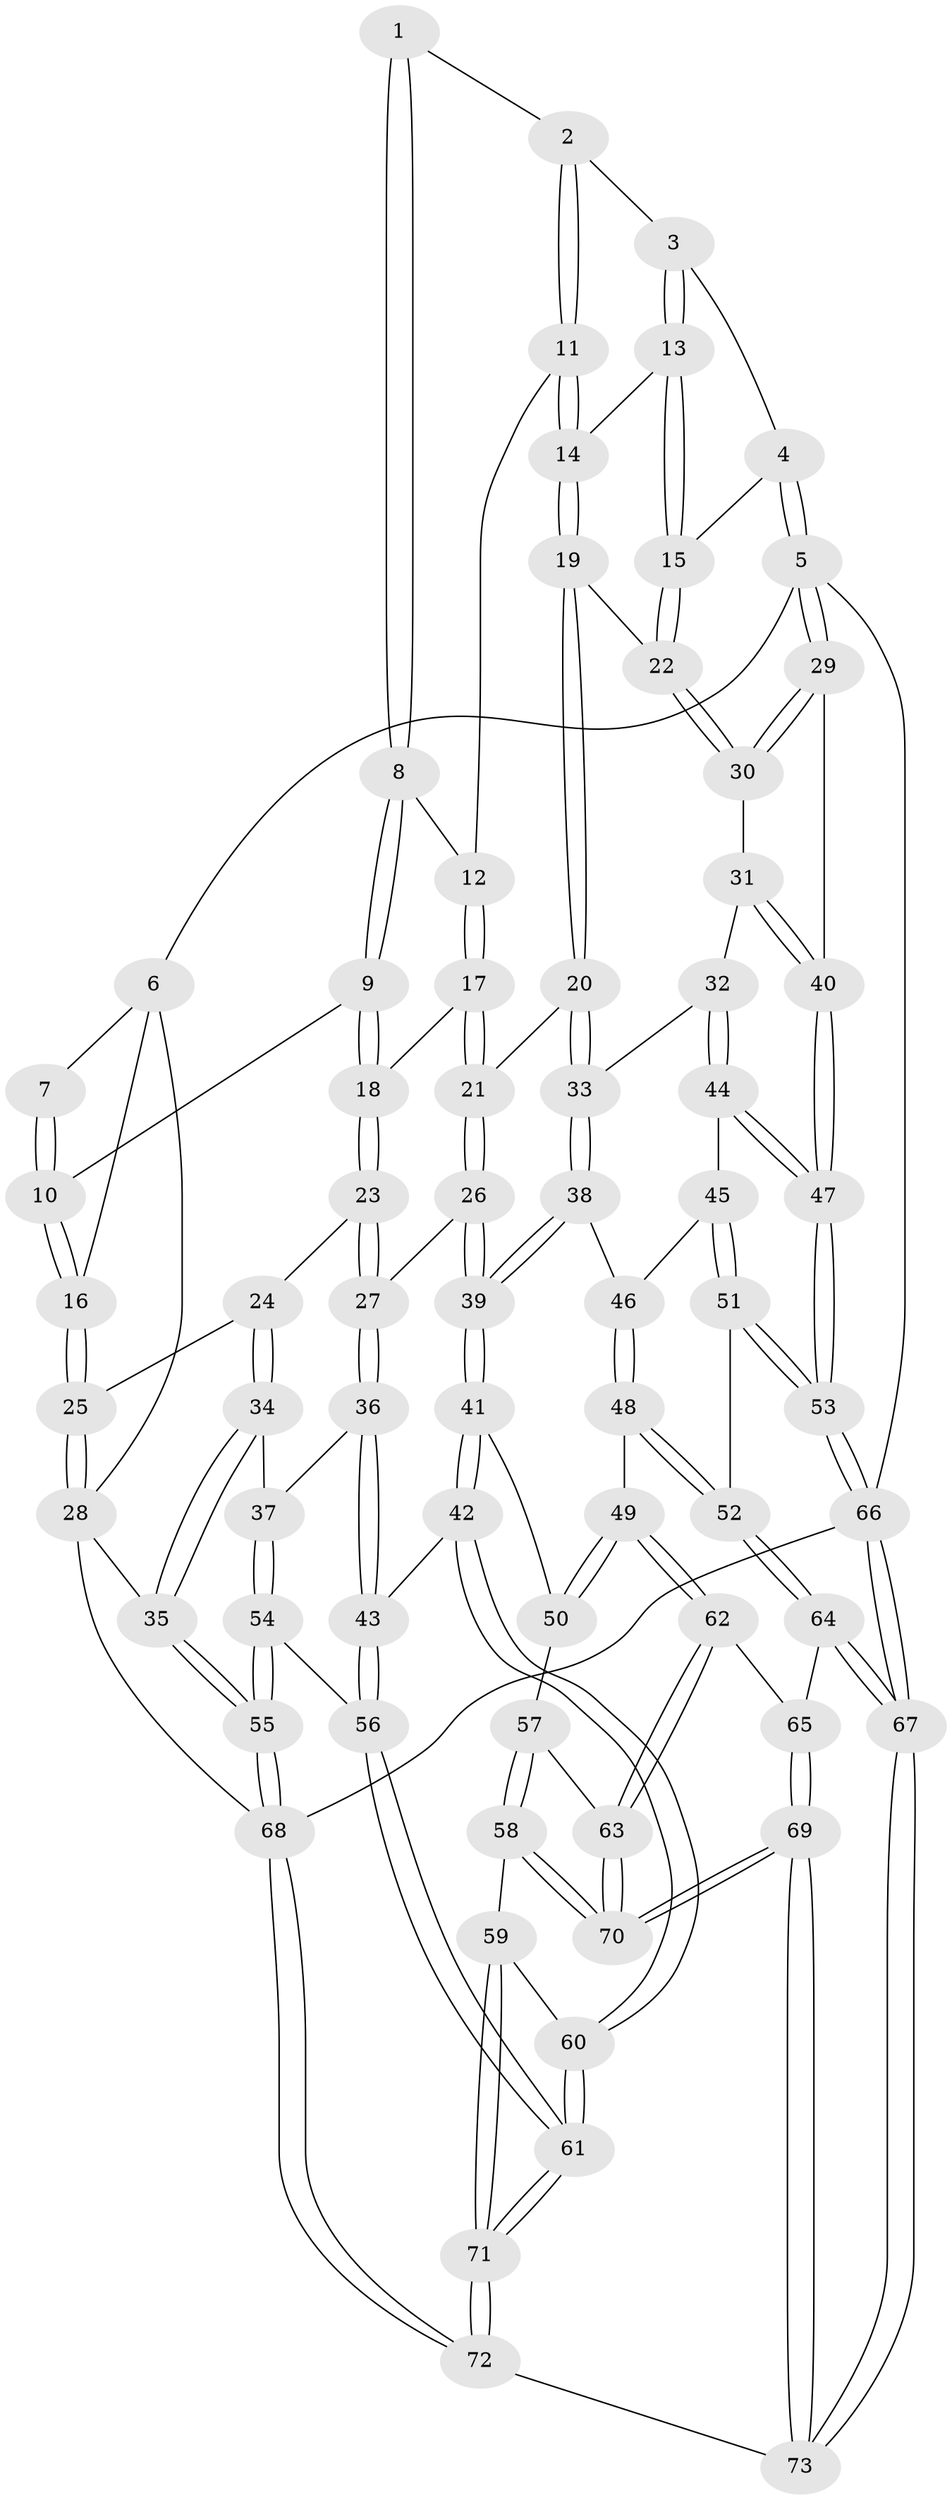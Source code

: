 // Generated by graph-tools (version 1.1) at 2025/38/03/09/25 02:38:38]
// undirected, 73 vertices, 179 edges
graph export_dot {
graph [start="1"]
  node [color=gray90,style=filled];
  1 [pos="+0.48305256462445445+0"];
  2 [pos="+0.6611960923395932+0"];
  3 [pos="+0.6892255516413694+0"];
  4 [pos="+1+0"];
  5 [pos="+1+0"];
  6 [pos="+0.15797031677349146+0"];
  7 [pos="+0.3003684811843058+0"];
  8 [pos="+0.4807391356902035+0.1570947679887021"];
  9 [pos="+0.39069990181728453+0.21298459392674554"];
  10 [pos="+0.34798978876227643+0.18780678784496574"];
  11 [pos="+0.5646989921280358+0.18046254494917818"];
  12 [pos="+0.556996248158595+0.18133699977646445"];
  13 [pos="+0.7237603942660407+0"];
  14 [pos="+0.6167762370333136+0.19609910793597526"];
  15 [pos="+0.8542932889928784+0.22401338887075425"];
  16 [pos="+0.13314103216981749+0.22014069173086512"];
  17 [pos="+0.534664058447817+0.2824686221081836"];
  18 [pos="+0.3940318145499305+0.2334096583836212"];
  19 [pos="+0.7758413642456582+0.3284112239054335"];
  20 [pos="+0.719968444001804+0.41342599115560624"];
  21 [pos="+0.5771440896250399+0.43869683222595024"];
  22 [pos="+0.8643793966786617+0.2685488815098642"];
  23 [pos="+0.39076585061553487+0.43117544092263005"];
  24 [pos="+0.3112288076248835+0.43753490351557817"];
  25 [pos="+0.08119816932998017+0.2988573899452293"];
  26 [pos="+0.5205930123733429+0.46432637414428307"];
  27 [pos="+0.44362558111360134+0.4616012838862058"];
  28 [pos="+0+0.3880025380464769"];
  29 [pos="+1+0.3060371510971104"];
  30 [pos="+1+0.3087400335608662"];
  31 [pos="+0.916596514874896+0.5586003482763688"];
  32 [pos="+0.848663378099913+0.5755502446880726"];
  33 [pos="+0.7603508734545934+0.5131716028459493"];
  34 [pos="+0.1643341398386121+0.6644590741678803"];
  35 [pos="+0+0.6533267168916187"];
  36 [pos="+0.3775980454334892+0.6877225941154778"];
  37 [pos="+0.21589914150904244+0.6989746002889826"];
  38 [pos="+0.6845620463241773+0.6973454692695731"];
  39 [pos="+0.5796501024445392+0.7172974808836048"];
  40 [pos="+1+0.7422596462336477"];
  41 [pos="+0.5536645934884414+0.7471651821470993"];
  42 [pos="+0.4861771708979216+0.7670720663247248"];
  43 [pos="+0.4408539381103539+0.7478184294876938"];
  44 [pos="+0.8786287608149053+0.6864620143728037"];
  45 [pos="+0.8208184855097327+0.7476030950520158"];
  46 [pos="+0.6893036929430818+0.7012515253638743"];
  47 [pos="+1+0.7879708006680584"];
  48 [pos="+0.7206085385799669+0.8635253925388"];
  49 [pos="+0.6912083786375989+0.8725264546344703"];
  50 [pos="+0.5992158666669106+0.8216181010594695"];
  51 [pos="+0.8284726750776419+0.8258341648814197"];
  52 [pos="+0.7692846802136668+0.8734407041674943"];
  53 [pos="+1+1"];
  54 [pos="+0.2545612603510676+0.8592769622312745"];
  55 [pos="+0+1"];
  56 [pos="+0.29173229167568915+0.8862613046607839"];
  57 [pos="+0.5926908521243168+0.8580768399623789"];
  58 [pos="+0.5147616039649469+0.9474309967299374"];
  59 [pos="+0.46632627009328725+0.900982942335134"];
  60 [pos="+0.46467799511432706+0.8968324276709565"];
  61 [pos="+0.299427061723555+0.8993714770502877"];
  62 [pos="+0.6830570122330789+0.888251473788192"];
  63 [pos="+0.609965961500443+0.9426968580198436"];
  64 [pos="+0.7864712051423347+0.9726815283633901"];
  65 [pos="+0.6891527215656041+0.9560673671813406"];
  66 [pos="+1+1"];
  67 [pos="+0.9559180936883439+1"];
  68 [pos="+0+1"];
  69 [pos="+0.5798369720775823+1"];
  70 [pos="+0.5681430320377974+1"];
  71 [pos="+0.3123174576106593+1"];
  72 [pos="+0.28496097762088546+1"];
  73 [pos="+0.5835474047545632+1"];
  1 -- 2;
  1 -- 8;
  1 -- 8;
  2 -- 3;
  2 -- 11;
  2 -- 11;
  3 -- 4;
  3 -- 13;
  3 -- 13;
  4 -- 5;
  4 -- 5;
  4 -- 15;
  5 -- 6;
  5 -- 29;
  5 -- 29;
  5 -- 66;
  6 -- 7;
  6 -- 16;
  6 -- 28;
  7 -- 10;
  7 -- 10;
  8 -- 9;
  8 -- 9;
  8 -- 12;
  9 -- 10;
  9 -- 18;
  9 -- 18;
  10 -- 16;
  10 -- 16;
  11 -- 12;
  11 -- 14;
  11 -- 14;
  12 -- 17;
  12 -- 17;
  13 -- 14;
  13 -- 15;
  13 -- 15;
  14 -- 19;
  14 -- 19;
  15 -- 22;
  15 -- 22;
  16 -- 25;
  16 -- 25;
  17 -- 18;
  17 -- 21;
  17 -- 21;
  18 -- 23;
  18 -- 23;
  19 -- 20;
  19 -- 20;
  19 -- 22;
  20 -- 21;
  20 -- 33;
  20 -- 33;
  21 -- 26;
  21 -- 26;
  22 -- 30;
  22 -- 30;
  23 -- 24;
  23 -- 27;
  23 -- 27;
  24 -- 25;
  24 -- 34;
  24 -- 34;
  25 -- 28;
  25 -- 28;
  26 -- 27;
  26 -- 39;
  26 -- 39;
  27 -- 36;
  27 -- 36;
  28 -- 35;
  28 -- 68;
  29 -- 30;
  29 -- 30;
  29 -- 40;
  30 -- 31;
  31 -- 32;
  31 -- 40;
  31 -- 40;
  32 -- 33;
  32 -- 44;
  32 -- 44;
  33 -- 38;
  33 -- 38;
  34 -- 35;
  34 -- 35;
  34 -- 37;
  35 -- 55;
  35 -- 55;
  36 -- 37;
  36 -- 43;
  36 -- 43;
  37 -- 54;
  37 -- 54;
  38 -- 39;
  38 -- 39;
  38 -- 46;
  39 -- 41;
  39 -- 41;
  40 -- 47;
  40 -- 47;
  41 -- 42;
  41 -- 42;
  41 -- 50;
  42 -- 43;
  42 -- 60;
  42 -- 60;
  43 -- 56;
  43 -- 56;
  44 -- 45;
  44 -- 47;
  44 -- 47;
  45 -- 46;
  45 -- 51;
  45 -- 51;
  46 -- 48;
  46 -- 48;
  47 -- 53;
  47 -- 53;
  48 -- 49;
  48 -- 52;
  48 -- 52;
  49 -- 50;
  49 -- 50;
  49 -- 62;
  49 -- 62;
  50 -- 57;
  51 -- 52;
  51 -- 53;
  51 -- 53;
  52 -- 64;
  52 -- 64;
  53 -- 66;
  53 -- 66;
  54 -- 55;
  54 -- 55;
  54 -- 56;
  55 -- 68;
  55 -- 68;
  56 -- 61;
  56 -- 61;
  57 -- 58;
  57 -- 58;
  57 -- 63;
  58 -- 59;
  58 -- 70;
  58 -- 70;
  59 -- 60;
  59 -- 71;
  59 -- 71;
  60 -- 61;
  60 -- 61;
  61 -- 71;
  61 -- 71;
  62 -- 63;
  62 -- 63;
  62 -- 65;
  63 -- 70;
  63 -- 70;
  64 -- 65;
  64 -- 67;
  64 -- 67;
  65 -- 69;
  65 -- 69;
  66 -- 67;
  66 -- 67;
  66 -- 68;
  67 -- 73;
  67 -- 73;
  68 -- 72;
  68 -- 72;
  69 -- 70;
  69 -- 70;
  69 -- 73;
  69 -- 73;
  71 -- 72;
  71 -- 72;
  72 -- 73;
}
